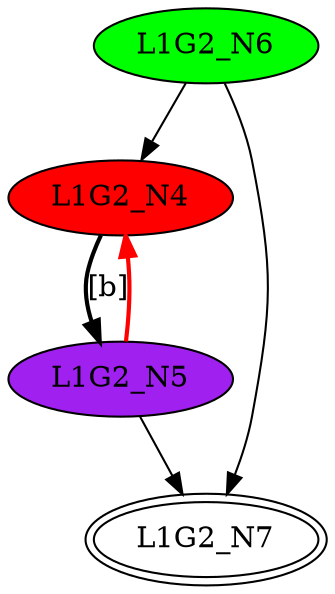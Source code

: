 digraph G2{
"L1G2_N4" [style=filled,fillcolor=red];
"L1G2_N5" [style=filled,fillcolor=purple];
"L1G2_N6" [style=filled,fillcolor=green];
"L1G2_N7" [peripheries=2];
"L1G2_N4"->"L1G2_N5" [style = bold, label = "[b]"];
"L1G2_N6"->"L1G2_N4";
"L1G2_N5"->"L1G2_N7";
"L1G2_N6"->"L1G2_N7";
"L1G2_N5"->"L1G2_N4" [color=red,style = bold, label = ""];
}

